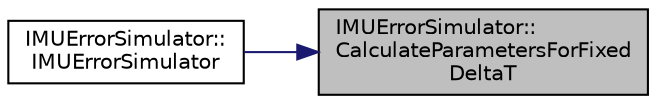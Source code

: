 digraph "IMUErrorSimulator::CalculateParametersForFixedDeltaT"
{
 // LATEX_PDF_SIZE
  edge [fontname="Helvetica",fontsize="10",labelfontname="Helvetica",labelfontsize="10"];
  node [fontname="Helvetica",fontsize="10",shape=record];
  rankdir="RL";
  Node1 [label="IMUErrorSimulator::\lCalculateParametersForFixed\lDeltaT",height=0.2,width=0.4,color="black", fillcolor="grey75", style="filled", fontcolor="black",tooltip=" "];
  Node1 -> Node2 [dir="back",color="midnightblue",fontsize="10",style="solid",fontname="Helvetica"];
  Node2 [label="IMUErrorSimulator::\lIMUErrorSimulator",height=0.2,width=0.4,color="black", fillcolor="white", style="filled",URL="$classIMUErrorSimulator.html#a4d891022978afb22de0fdbd0a683fdda",tooltip=" "];
}
